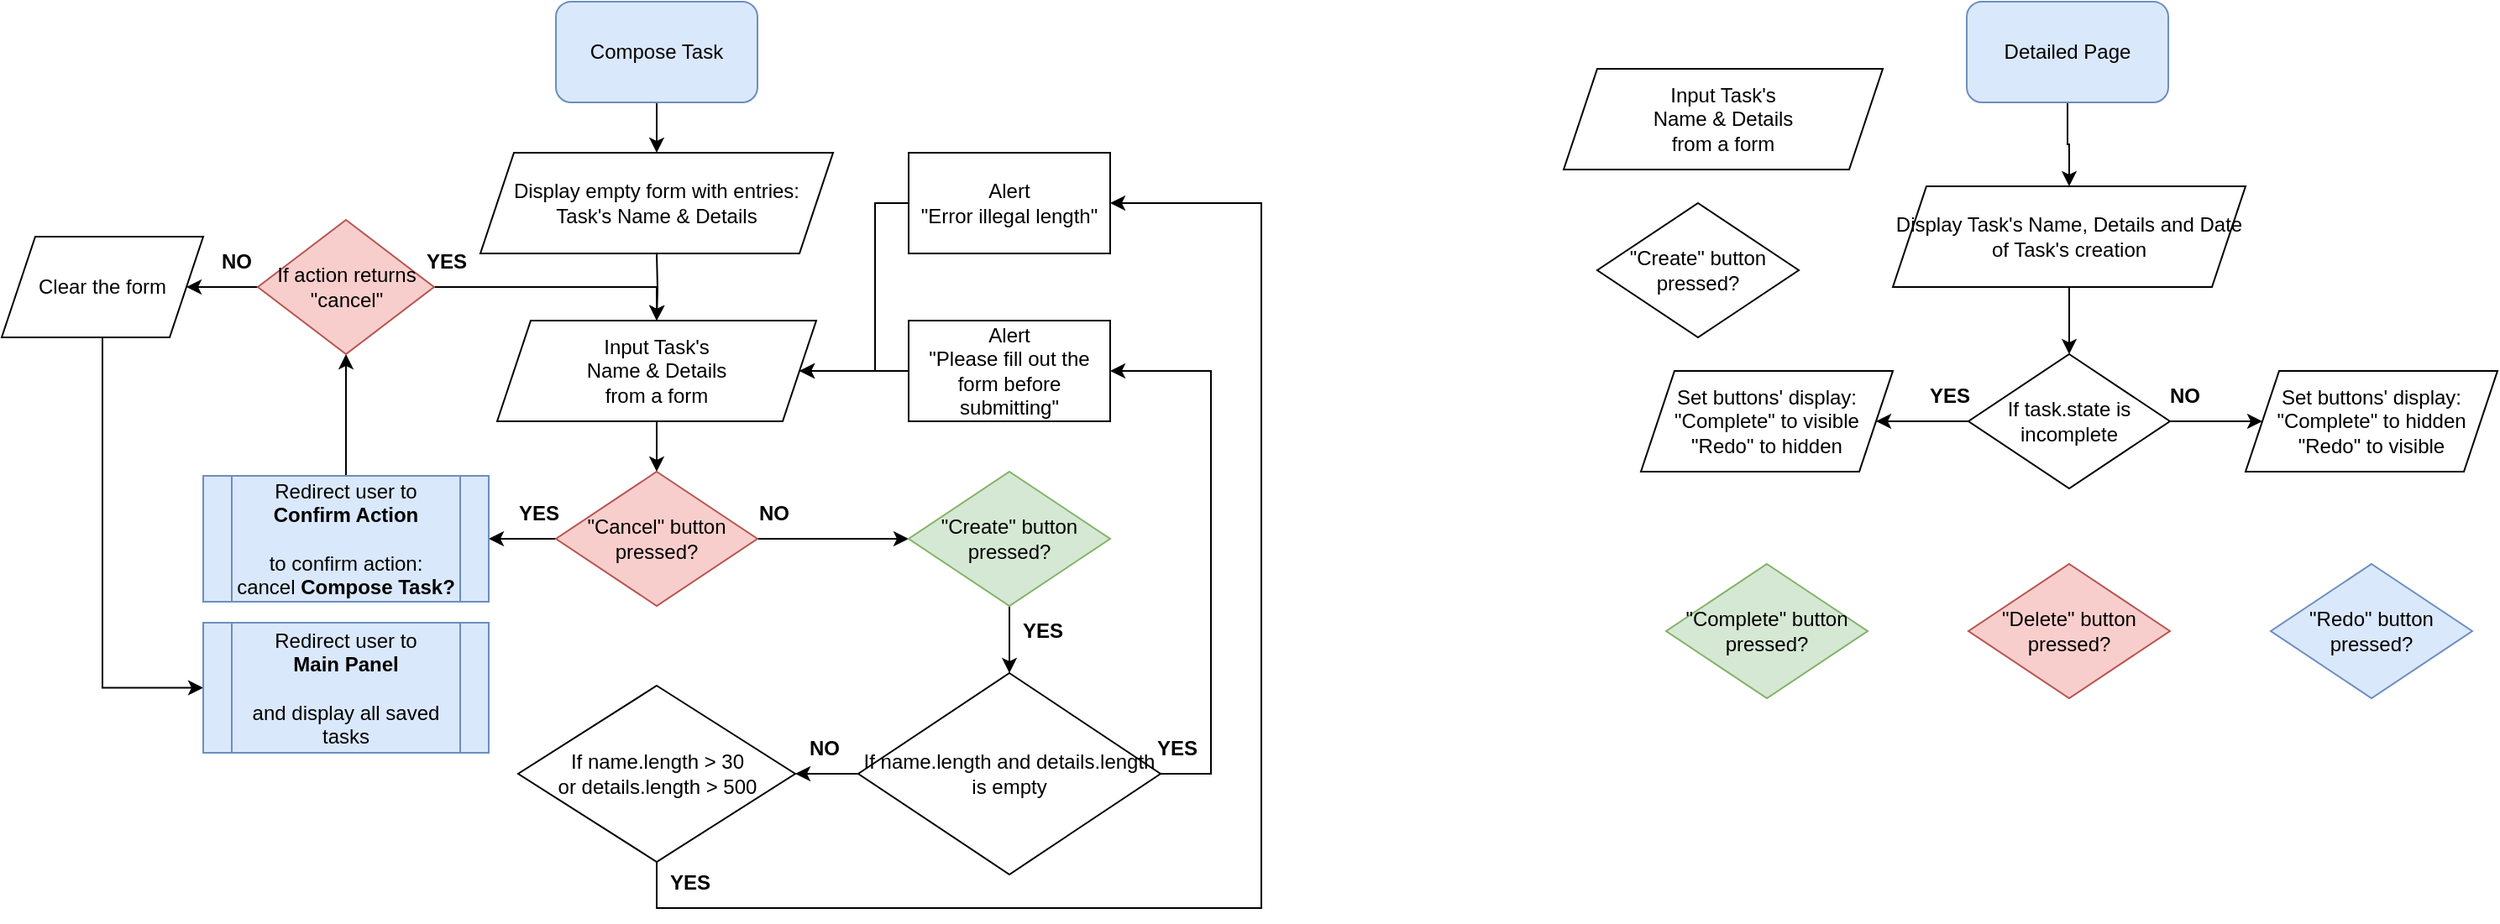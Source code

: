 <mxfile version="21.5.0" type="github">
  <diagram id="C5RBs43oDa-KdzZeNtuy" name="Page-1">
    <mxGraphModel dx="989" dy="520" grid="1" gridSize="10" guides="1" tooltips="1" connect="1" arrows="1" fold="1" page="1" pageScale="1" pageWidth="827" pageHeight="1169" math="0" shadow="0">
      <root>
        <mxCell id="WIyWlLk6GJQsqaUBKTNV-0" />
        <mxCell id="WIyWlLk6GJQsqaUBKTNV-1" parent="WIyWlLk6GJQsqaUBKTNV-0" />
        <mxCell id="IVSxT5j8KKHt3hRW0I3O-32" style="edgeStyle=orthogonalEdgeStyle;rounded=0;orthogonalLoop=1;jettySize=auto;html=1;entryX=0.5;entryY=0;entryDx=0;entryDy=0;" parent="WIyWlLk6GJQsqaUBKTNV-1" source="IVSxT5j8KKHt3hRW0I3O-10" edge="1">
          <mxGeometry relative="1" as="geometry">
            <mxPoint x="400" y="100" as="targetPoint" />
          </mxGeometry>
        </mxCell>
        <mxCell id="IVSxT5j8KKHt3hRW0I3O-10" value="Compose Task" style="rounded=1;whiteSpace=wrap;html=1;fillColor=#dae8fc;strokeColor=#6c8ebf;" parent="WIyWlLk6GJQsqaUBKTNV-1" vertex="1">
          <mxGeometry x="340" y="10" width="120" height="60" as="geometry" />
        </mxCell>
        <mxCell id="IVSxT5j8KKHt3hRW0I3O-16" style="edgeStyle=orthogonalEdgeStyle;rounded=0;orthogonalLoop=1;jettySize=auto;html=1;entryX=0.5;entryY=0;entryDx=0;entryDy=0;" parent="WIyWlLk6GJQsqaUBKTNV-1" source="IVSxT5j8KKHt3hRW0I3O-13" target="IVSxT5j8KKHt3hRW0I3O-20" edge="1">
          <mxGeometry relative="1" as="geometry" />
        </mxCell>
        <mxCell id="IVSxT5j8KKHt3hRW0I3O-13" value="Input Task&#39;s&lt;br&gt;Name &amp;amp; Details&lt;br&gt;from a form" style="shape=parallelogram;perimeter=parallelogramPerimeter;whiteSpace=wrap;html=1;fixedSize=1;" parent="WIyWlLk6GJQsqaUBKTNV-1" vertex="1">
          <mxGeometry x="305" y="200" width="190" height="60" as="geometry" />
        </mxCell>
        <mxCell id="IVSxT5j8KKHt3hRW0I3O-18" style="edgeStyle=orthogonalEdgeStyle;rounded=0;orthogonalLoop=1;jettySize=auto;html=1;entryX=1;entryY=0.5;entryDx=0;entryDy=0;" parent="WIyWlLk6GJQsqaUBKTNV-1" source="IVSxT5j8KKHt3hRW0I3O-15" target="IVSxT5j8KKHt3hRW0I3O-17" edge="1">
          <mxGeometry relative="1" as="geometry" />
        </mxCell>
        <mxCell id="IVSxT5j8KKHt3hRW0I3O-36" style="edgeStyle=orthogonalEdgeStyle;rounded=0;orthogonalLoop=1;jettySize=auto;html=1;entryX=1;entryY=0.5;entryDx=0;entryDy=0;" parent="WIyWlLk6GJQsqaUBKTNV-1" source="IVSxT5j8KKHt3hRW0I3O-15" target="IVSxT5j8KKHt3hRW0I3O-29" edge="1">
          <mxGeometry relative="1" as="geometry">
            <Array as="points">
              <mxPoint x="730" y="470" />
              <mxPoint x="730" y="230" />
            </Array>
          </mxGeometry>
        </mxCell>
        <mxCell id="IVSxT5j8KKHt3hRW0I3O-15" value="If name.length and details.length is empty" style="rhombus;whiteSpace=wrap;html=1;" parent="WIyWlLk6GJQsqaUBKTNV-1" vertex="1">
          <mxGeometry x="520" y="410" width="180" height="120" as="geometry" />
        </mxCell>
        <mxCell id="P1tq7cP90fNAgVn9INTa-19" style="edgeStyle=orthogonalEdgeStyle;rounded=0;orthogonalLoop=1;jettySize=auto;html=1;entryX=1;entryY=0.5;entryDx=0;entryDy=0;" edge="1" parent="WIyWlLk6GJQsqaUBKTNV-1" source="IVSxT5j8KKHt3hRW0I3O-17" target="IVSxT5j8KKHt3hRW0I3O-42">
          <mxGeometry relative="1" as="geometry">
            <Array as="points">
              <mxPoint x="400" y="550" />
              <mxPoint x="760" y="550" />
              <mxPoint x="760" y="130" />
            </Array>
          </mxGeometry>
        </mxCell>
        <mxCell id="IVSxT5j8KKHt3hRW0I3O-17" value="If name.length &amp;gt; 30&lt;br&gt;or details.length &amp;gt; 500" style="rhombus;whiteSpace=wrap;html=1;" parent="WIyWlLk6GJQsqaUBKTNV-1" vertex="1">
          <mxGeometry x="317.5" y="417.5" width="165" height="105" as="geometry" />
        </mxCell>
        <mxCell id="IVSxT5j8KKHt3hRW0I3O-41" style="edgeStyle=orthogonalEdgeStyle;rounded=0;orthogonalLoop=1;jettySize=auto;html=1;entryX=0;entryY=0.5;entryDx=0;entryDy=0;" parent="WIyWlLk6GJQsqaUBKTNV-1" source="IVSxT5j8KKHt3hRW0I3O-20" target="IVSxT5j8KKHt3hRW0I3O-21" edge="1">
          <mxGeometry relative="1" as="geometry" />
        </mxCell>
        <mxCell id="IVSxT5j8KKHt3hRW0I3O-50" style="edgeStyle=orthogonalEdgeStyle;rounded=0;orthogonalLoop=1;jettySize=auto;html=1;entryX=1;entryY=0.5;entryDx=0;entryDy=0;" parent="WIyWlLk6GJQsqaUBKTNV-1" source="IVSxT5j8KKHt3hRW0I3O-20" target="IVSxT5j8KKHt3hRW0I3O-49" edge="1">
          <mxGeometry relative="1" as="geometry" />
        </mxCell>
        <mxCell id="IVSxT5j8KKHt3hRW0I3O-20" value="&quot;Cancel&quot; button pressed?" style="rhombus;whiteSpace=wrap;html=1;fillColor=#f8cecc;strokeColor=#b85450;" parent="WIyWlLk6GJQsqaUBKTNV-1" vertex="1">
          <mxGeometry x="340" y="290" width="120" height="80" as="geometry" />
        </mxCell>
        <mxCell id="IVSxT5j8KKHt3hRW0I3O-38" style="edgeStyle=orthogonalEdgeStyle;rounded=0;orthogonalLoop=1;jettySize=auto;html=1;exitX=0.5;exitY=1;exitDx=0;exitDy=0;entryX=0.5;entryY=0;entryDx=0;entryDy=0;" parent="WIyWlLk6GJQsqaUBKTNV-1" source="IVSxT5j8KKHt3hRW0I3O-21" target="IVSxT5j8KKHt3hRW0I3O-15" edge="1">
          <mxGeometry relative="1" as="geometry" />
        </mxCell>
        <mxCell id="IVSxT5j8KKHt3hRW0I3O-21" value="&quot;Create&quot; button pressed?" style="rhombus;whiteSpace=wrap;html=1;fillColor=#d5e8d4;strokeColor=#82b366;" parent="WIyWlLk6GJQsqaUBKTNV-1" vertex="1">
          <mxGeometry x="550" y="290" width="120" height="80" as="geometry" />
        </mxCell>
        <mxCell id="IVSxT5j8KKHt3hRW0I3O-25" value="&lt;b&gt;NO&lt;/b&gt;" style="text;html=1;strokeColor=none;fillColor=none;align=center;verticalAlign=middle;whiteSpace=wrap;rounded=0;" parent="WIyWlLk6GJQsqaUBKTNV-1" vertex="1">
          <mxGeometry x="440" y="300" width="60" height="30" as="geometry" />
        </mxCell>
        <mxCell id="IVSxT5j8KKHt3hRW0I3O-26" value="&lt;b&gt;YES&lt;/b&gt;" style="text;html=1;strokeColor=none;fillColor=none;align=center;verticalAlign=middle;whiteSpace=wrap;rounded=0;" parent="WIyWlLk6GJQsqaUBKTNV-1" vertex="1">
          <mxGeometry x="600" y="370" width="60" height="30" as="geometry" />
        </mxCell>
        <mxCell id="IVSxT5j8KKHt3hRW0I3O-27" value="&lt;b&gt;NO&lt;/b&gt;" style="text;html=1;strokeColor=none;fillColor=none;align=center;verticalAlign=middle;whiteSpace=wrap;rounded=0;" parent="WIyWlLk6GJQsqaUBKTNV-1" vertex="1">
          <mxGeometry x="470" y="440" width="60" height="30" as="geometry" />
        </mxCell>
        <mxCell id="IVSxT5j8KKHt3hRW0I3O-28" value="&lt;b&gt;YES&lt;/b&gt;" style="text;html=1;strokeColor=none;fillColor=none;align=center;verticalAlign=middle;whiteSpace=wrap;rounded=0;" parent="WIyWlLk6GJQsqaUBKTNV-1" vertex="1">
          <mxGeometry x="680" y="440" width="60" height="30" as="geometry" />
        </mxCell>
        <mxCell id="IVSxT5j8KKHt3hRW0I3O-37" style="edgeStyle=orthogonalEdgeStyle;rounded=0;orthogonalLoop=1;jettySize=auto;html=1;entryX=1;entryY=0.5;entryDx=0;entryDy=0;" parent="WIyWlLk6GJQsqaUBKTNV-1" source="IVSxT5j8KKHt3hRW0I3O-29" target="IVSxT5j8KKHt3hRW0I3O-13" edge="1">
          <mxGeometry relative="1" as="geometry" />
        </mxCell>
        <mxCell id="IVSxT5j8KKHt3hRW0I3O-29" value="Alert&lt;br&gt;&quot;Please fill out the form before submitting&quot;" style="rounded=0;whiteSpace=wrap;html=1;" parent="WIyWlLk6GJQsqaUBKTNV-1" vertex="1">
          <mxGeometry x="550" y="200" width="120" height="60" as="geometry" />
        </mxCell>
        <mxCell id="IVSxT5j8KKHt3hRW0I3O-51" style="edgeStyle=orthogonalEdgeStyle;rounded=0;orthogonalLoop=1;jettySize=auto;html=1;entryX=0.5;entryY=0;entryDx=0;entryDy=0;" parent="WIyWlLk6GJQsqaUBKTNV-1" target="IVSxT5j8KKHt3hRW0I3O-13" edge="1">
          <mxGeometry relative="1" as="geometry">
            <mxPoint x="400" y="160" as="sourcePoint" />
          </mxGeometry>
        </mxCell>
        <mxCell id="P1tq7cP90fNAgVn9INTa-20" style="edgeStyle=orthogonalEdgeStyle;rounded=0;orthogonalLoop=1;jettySize=auto;html=1;entryX=1;entryY=0.5;entryDx=0;entryDy=0;" edge="1" parent="WIyWlLk6GJQsqaUBKTNV-1" source="IVSxT5j8KKHt3hRW0I3O-42" target="IVSxT5j8KKHt3hRW0I3O-13">
          <mxGeometry relative="1" as="geometry">
            <Array as="points">
              <mxPoint x="530" y="130" />
              <mxPoint x="530" y="230" />
            </Array>
          </mxGeometry>
        </mxCell>
        <mxCell id="IVSxT5j8KKHt3hRW0I3O-42" value="Alert&lt;br&gt;&quot;Error illegal length&quot;" style="rounded=0;whiteSpace=wrap;html=1;" parent="WIyWlLk6GJQsqaUBKTNV-1" vertex="1">
          <mxGeometry x="550" y="100" width="120" height="60" as="geometry" />
        </mxCell>
        <mxCell id="IVSxT5j8KKHt3hRW0I3O-45" value="&lt;b&gt;YES&lt;/b&gt;" style="text;html=1;strokeColor=none;fillColor=none;align=center;verticalAlign=middle;whiteSpace=wrap;rounded=0;" parent="WIyWlLk6GJQsqaUBKTNV-1" vertex="1">
          <mxGeometry x="390" y="520" width="60" height="30" as="geometry" />
        </mxCell>
        <mxCell id="IVSxT5j8KKHt3hRW0I3O-48" value="&lt;b&gt;YES&lt;/b&gt;" style="text;html=1;strokeColor=none;fillColor=none;align=center;verticalAlign=middle;whiteSpace=wrap;rounded=0;" parent="WIyWlLk6GJQsqaUBKTNV-1" vertex="1">
          <mxGeometry x="300" y="300" width="60" height="30" as="geometry" />
        </mxCell>
        <mxCell id="P1tq7cP90fNAgVn9INTa-22" style="edgeStyle=orthogonalEdgeStyle;rounded=0;orthogonalLoop=1;jettySize=auto;html=1;entryX=0.5;entryY=1;entryDx=0;entryDy=0;" edge="1" parent="WIyWlLk6GJQsqaUBKTNV-1" source="IVSxT5j8KKHt3hRW0I3O-49" target="IVSxT5j8KKHt3hRW0I3O-52">
          <mxGeometry relative="1" as="geometry">
            <Array as="points">
              <mxPoint x="215" y="270" />
              <mxPoint x="215" y="270" />
            </Array>
          </mxGeometry>
        </mxCell>
        <mxCell id="IVSxT5j8KKHt3hRW0I3O-49" value="Redirect user to &lt;b&gt;Confirm Action&lt;/b&gt;&lt;br&gt;&lt;br&gt;to confirm action:&lt;br&gt;cancel &lt;b&gt;Compose Task?&lt;/b&gt;" style="shape=process;whiteSpace=wrap;html=1;backgroundOutline=1;fillColor=#dae8fc;strokeColor=#6c8ebf;" parent="WIyWlLk6GJQsqaUBKTNV-1" vertex="1">
          <mxGeometry x="130" y="292.5" width="170" height="75" as="geometry" />
        </mxCell>
        <mxCell id="P1tq7cP90fNAgVn9INTa-21" style="edgeStyle=orthogonalEdgeStyle;rounded=0;orthogonalLoop=1;jettySize=auto;html=1;entryX=0.5;entryY=0;entryDx=0;entryDy=0;" edge="1" parent="WIyWlLk6GJQsqaUBKTNV-1" source="IVSxT5j8KKHt3hRW0I3O-52" target="IVSxT5j8KKHt3hRW0I3O-13">
          <mxGeometry relative="1" as="geometry" />
        </mxCell>
        <mxCell id="P1tq7cP90fNAgVn9INTa-23" style="edgeStyle=orthogonalEdgeStyle;rounded=0;orthogonalLoop=1;jettySize=auto;html=1;entryX=1;entryY=0.5;entryDx=0;entryDy=0;" edge="1" parent="WIyWlLk6GJQsqaUBKTNV-1" source="IVSxT5j8KKHt3hRW0I3O-52" target="IVSxT5j8KKHt3hRW0I3O-63">
          <mxGeometry relative="1" as="geometry" />
        </mxCell>
        <mxCell id="IVSxT5j8KKHt3hRW0I3O-52" value="If action returns &quot;cancel&quot;" style="rhombus;whiteSpace=wrap;html=1;fillColor=#f8cecc;strokeColor=#b85450;" parent="WIyWlLk6GJQsqaUBKTNV-1" vertex="1">
          <mxGeometry x="162.5" y="140" width="105" height="80" as="geometry" />
        </mxCell>
        <mxCell id="IVSxT5j8KKHt3hRW0I3O-59" value="&lt;b&gt;YES&lt;/b&gt;" style="text;html=1;strokeColor=none;fillColor=none;align=center;verticalAlign=middle;whiteSpace=wrap;rounded=0;" parent="WIyWlLk6GJQsqaUBKTNV-1" vertex="1">
          <mxGeometry x="245" y="150" width="60" height="30" as="geometry" />
        </mxCell>
        <mxCell id="IVSxT5j8KKHt3hRW0I3O-62" value="Display empty form with entries:&lt;br&gt;Task&#39;s Name &amp;amp; Details" style="shape=parallelogram;perimeter=parallelogramPerimeter;whiteSpace=wrap;html=1;fixedSize=1;" parent="WIyWlLk6GJQsqaUBKTNV-1" vertex="1">
          <mxGeometry x="295" y="100" width="210" height="60" as="geometry" />
        </mxCell>
        <mxCell id="P1tq7cP90fNAgVn9INTa-24" style="edgeStyle=orthogonalEdgeStyle;rounded=0;orthogonalLoop=1;jettySize=auto;html=1;entryX=0;entryY=0.5;entryDx=0;entryDy=0;" edge="1" parent="WIyWlLk6GJQsqaUBKTNV-1" source="IVSxT5j8KKHt3hRW0I3O-63" target="IVSxT5j8KKHt3hRW0I3O-71">
          <mxGeometry relative="1" as="geometry" />
        </mxCell>
        <mxCell id="IVSxT5j8KKHt3hRW0I3O-63" value="Clear the form" style="shape=parallelogram;perimeter=parallelogramPerimeter;whiteSpace=wrap;html=1;fixedSize=1;" parent="WIyWlLk6GJQsqaUBKTNV-1" vertex="1">
          <mxGeometry x="10" y="150" width="120" height="60" as="geometry" />
        </mxCell>
        <mxCell id="IVSxT5j8KKHt3hRW0I3O-70" value="&lt;b&gt;NO&lt;/b&gt;" style="text;html=1;strokeColor=none;fillColor=none;align=center;verticalAlign=middle;whiteSpace=wrap;rounded=0;" parent="WIyWlLk6GJQsqaUBKTNV-1" vertex="1">
          <mxGeometry x="120" y="150" width="60" height="30" as="geometry" />
        </mxCell>
        <mxCell id="IVSxT5j8KKHt3hRW0I3O-71" value="Redirect user to&lt;br&gt;&lt;b&gt;Main Panel&lt;/b&gt;&lt;br&gt;&lt;br&gt;and display all saved tasks" style="shape=process;whiteSpace=wrap;html=1;backgroundOutline=1;fillColor=#dae8fc;strokeColor=#6c8ebf;" parent="WIyWlLk6GJQsqaUBKTNV-1" vertex="1">
          <mxGeometry x="130" y="380" width="170" height="77.5" as="geometry" />
        </mxCell>
        <mxCell id="P1tq7cP90fNAgVn9INTa-5" style="edgeStyle=orthogonalEdgeStyle;rounded=0;orthogonalLoop=1;jettySize=auto;html=1;entryX=0.5;entryY=0;entryDx=0;entryDy=0;" edge="1" parent="WIyWlLk6GJQsqaUBKTNV-1" source="P1tq7cP90fNAgVn9INTa-0" target="P1tq7cP90fNAgVn9INTa-4">
          <mxGeometry relative="1" as="geometry" />
        </mxCell>
        <mxCell id="P1tq7cP90fNAgVn9INTa-0" value="Detailed Page" style="rounded=1;whiteSpace=wrap;html=1;fillColor=#dae8fc;strokeColor=#6c8ebf;" vertex="1" parent="WIyWlLk6GJQsqaUBKTNV-1">
          <mxGeometry x="1180" y="10" width="120" height="60" as="geometry" />
        </mxCell>
        <mxCell id="P1tq7cP90fNAgVn9INTa-1" value="Input Task&#39;s&lt;br&gt;Name &amp;amp; Details&lt;br&gt;from a form" style="shape=parallelogram;perimeter=parallelogramPerimeter;whiteSpace=wrap;html=1;fixedSize=1;" vertex="1" parent="WIyWlLk6GJQsqaUBKTNV-1">
          <mxGeometry x="940" y="50" width="190" height="60" as="geometry" />
        </mxCell>
        <mxCell id="P1tq7cP90fNAgVn9INTa-2" value="&quot;Create&quot; button pressed?" style="rhombus;whiteSpace=wrap;html=1;fontStyle=0" vertex="1" parent="WIyWlLk6GJQsqaUBKTNV-1">
          <mxGeometry x="960" y="130" width="120" height="80" as="geometry" />
        </mxCell>
        <mxCell id="P1tq7cP90fNAgVn9INTa-10" style="edgeStyle=orthogonalEdgeStyle;rounded=0;orthogonalLoop=1;jettySize=auto;html=1;entryX=0.5;entryY=0;entryDx=0;entryDy=0;" edge="1" parent="WIyWlLk6GJQsqaUBKTNV-1" source="P1tq7cP90fNAgVn9INTa-4" target="P1tq7cP90fNAgVn9INTa-9">
          <mxGeometry relative="1" as="geometry" />
        </mxCell>
        <mxCell id="P1tq7cP90fNAgVn9INTa-4" value="Display Task&#39;s Name, Details and Date of Task&#39;s creation" style="shape=parallelogram;perimeter=parallelogramPerimeter;whiteSpace=wrap;html=1;fixedSize=1;" vertex="1" parent="WIyWlLk6GJQsqaUBKTNV-1">
          <mxGeometry x="1136" y="120" width="210" height="60" as="geometry" />
        </mxCell>
        <mxCell id="P1tq7cP90fNAgVn9INTa-6" value="&quot;Delete&quot; button pressed?" style="rhombus;whiteSpace=wrap;html=1;fillColor=#f8cecc;strokeColor=#b85450;" vertex="1" parent="WIyWlLk6GJQsqaUBKTNV-1">
          <mxGeometry x="1181" y="345" width="120" height="80" as="geometry" />
        </mxCell>
        <mxCell id="P1tq7cP90fNAgVn9INTa-7" value="&quot;Redo&quot; button pressed?" style="rhombus;whiteSpace=wrap;html=1;fillColor=#dae8fc;strokeColor=#6c8ebf;" vertex="1" parent="WIyWlLk6GJQsqaUBKTNV-1">
          <mxGeometry x="1361" y="345" width="120" height="80" as="geometry" />
        </mxCell>
        <mxCell id="P1tq7cP90fNAgVn9INTa-8" value="&quot;Complete&quot; button pressed?" style="rhombus;whiteSpace=wrap;html=1;fillColor=#d5e8d4;strokeColor=#82b366;" vertex="1" parent="WIyWlLk6GJQsqaUBKTNV-1">
          <mxGeometry x="1001" y="345" width="120" height="80" as="geometry" />
        </mxCell>
        <mxCell id="P1tq7cP90fNAgVn9INTa-15" style="edgeStyle=orthogonalEdgeStyle;rounded=0;orthogonalLoop=1;jettySize=auto;html=1;entryX=1;entryY=0.5;entryDx=0;entryDy=0;" edge="1" parent="WIyWlLk6GJQsqaUBKTNV-1" source="P1tq7cP90fNAgVn9INTa-9" target="P1tq7cP90fNAgVn9INTa-14">
          <mxGeometry relative="1" as="geometry" />
        </mxCell>
        <mxCell id="P1tq7cP90fNAgVn9INTa-16" style="edgeStyle=orthogonalEdgeStyle;rounded=0;orthogonalLoop=1;jettySize=auto;html=1;entryX=0;entryY=0.5;entryDx=0;entryDy=0;" edge="1" parent="WIyWlLk6GJQsqaUBKTNV-1" source="P1tq7cP90fNAgVn9INTa-9" target="P1tq7cP90fNAgVn9INTa-12">
          <mxGeometry relative="1" as="geometry" />
        </mxCell>
        <mxCell id="P1tq7cP90fNAgVn9INTa-9" value="If task.state is incomplete" style="rhombus;whiteSpace=wrap;html=1;" vertex="1" parent="WIyWlLk6GJQsqaUBKTNV-1">
          <mxGeometry x="1181" y="220" width="120" height="80" as="geometry" />
        </mxCell>
        <mxCell id="P1tq7cP90fNAgVn9INTa-12" value="Set buttons&#39; display: &quot;Complete&quot; to hidden &quot;Redo&quot; to visible" style="shape=parallelogram;perimeter=parallelogramPerimeter;whiteSpace=wrap;html=1;fixedSize=1;" vertex="1" parent="WIyWlLk6GJQsqaUBKTNV-1">
          <mxGeometry x="1346" y="230" width="150" height="60" as="geometry" />
        </mxCell>
        <mxCell id="P1tq7cP90fNAgVn9INTa-14" value="Set buttons&#39; display: &quot;Complete&quot; to visible &quot;Redo&quot; to hidden" style="shape=parallelogram;perimeter=parallelogramPerimeter;whiteSpace=wrap;html=1;fixedSize=1;" vertex="1" parent="WIyWlLk6GJQsqaUBKTNV-1">
          <mxGeometry x="986" y="230" width="150" height="60" as="geometry" />
        </mxCell>
        <mxCell id="P1tq7cP90fNAgVn9INTa-17" value="&lt;b&gt;YES&lt;/b&gt;" style="text;html=1;strokeColor=none;fillColor=none;align=center;verticalAlign=middle;whiteSpace=wrap;rounded=0;" vertex="1" parent="WIyWlLk6GJQsqaUBKTNV-1">
          <mxGeometry x="1140" y="230" width="60" height="30" as="geometry" />
        </mxCell>
        <mxCell id="P1tq7cP90fNAgVn9INTa-18" value="&lt;b&gt;NO&lt;/b&gt;" style="text;html=1;strokeColor=none;fillColor=none;align=center;verticalAlign=middle;whiteSpace=wrap;rounded=0;" vertex="1" parent="WIyWlLk6GJQsqaUBKTNV-1">
          <mxGeometry x="1280" y="230" width="60" height="30" as="geometry" />
        </mxCell>
      </root>
    </mxGraphModel>
  </diagram>
</mxfile>
